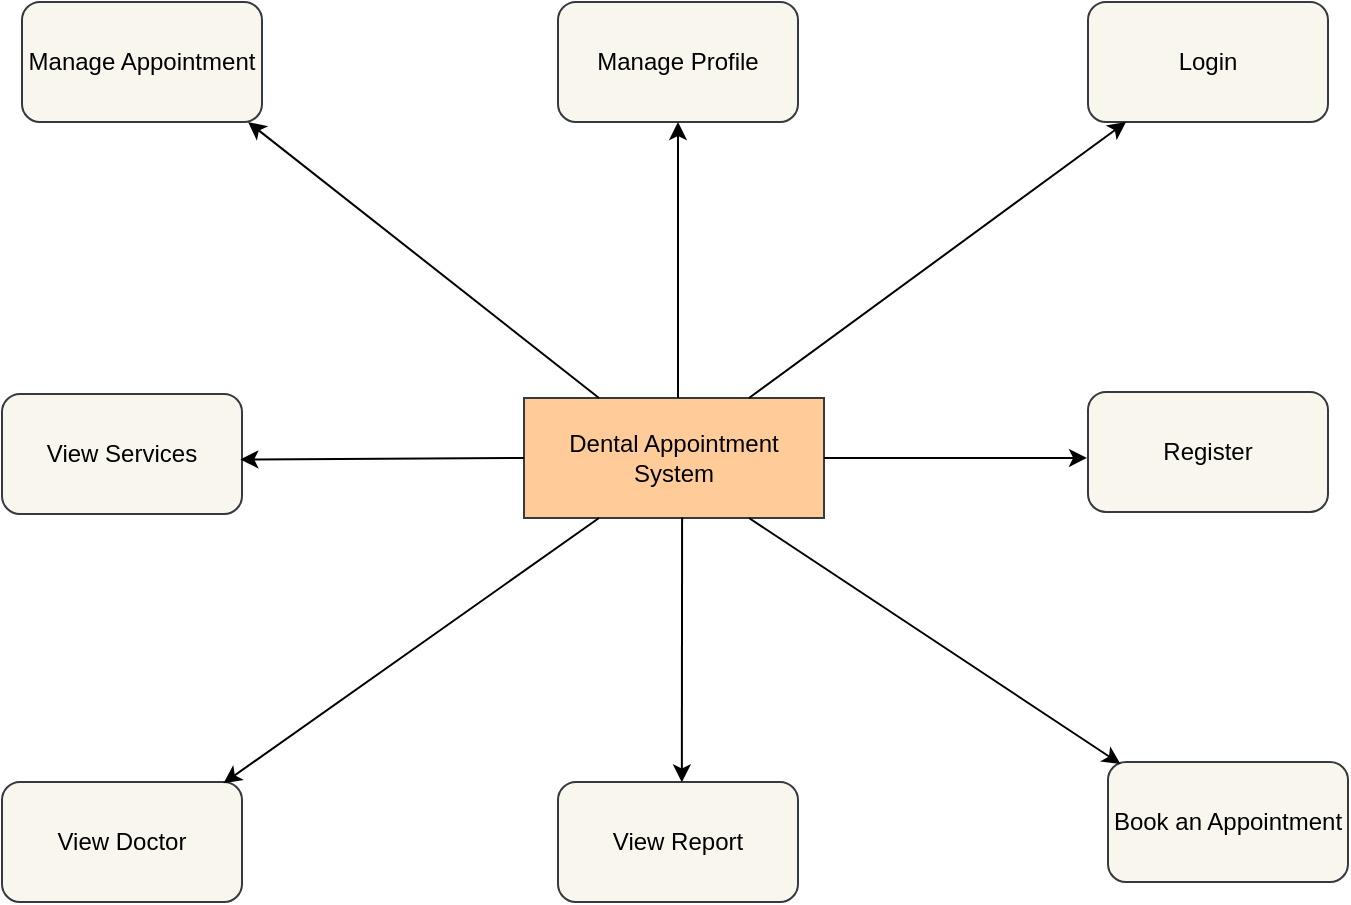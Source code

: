 <mxfile version="14.1.8" type="device"><diagram id="qaXVhzWkNsb5ORQevzyu" name="Page-1"><mxGraphModel dx="1185" dy="685" grid="1" gridSize="10" guides="1" tooltips="1" connect="1" arrows="1" fold="1" page="0" pageScale="1" pageWidth="850" pageHeight="1100" math="0" shadow="0"><root><mxCell id="0"/><mxCell id="1" parent="0"/><mxCell id="lVRuRVioAjlYuYQARVC0-1" value="Dental Appointment System" style="rounded=0;whiteSpace=wrap;html=1;fillColor=#ffcc99;strokeColor=#36393d;" vertex="1" parent="1"><mxGeometry x="268" y="368" width="150" height="60" as="geometry"/></mxCell><mxCell id="lVRuRVioAjlYuYQARVC0-2" value="Login" style="rounded=1;whiteSpace=wrap;html=1;fillColor=#f9f7ed;strokeColor=#36393d;" vertex="1" parent="1"><mxGeometry x="550" y="170" width="120" height="60" as="geometry"/></mxCell><mxCell id="lVRuRVioAjlYuYQARVC0-3" value="Register" style="rounded=1;whiteSpace=wrap;html=1;fillColor=#f9f7ed;strokeColor=#36393d;" vertex="1" parent="1"><mxGeometry x="550" y="365" width="120" height="60" as="geometry"/></mxCell><mxCell id="lVRuRVioAjlYuYQARVC0-4" value="Book an Appointment" style="rounded=1;whiteSpace=wrap;html=1;fillColor=#f9f7ed;strokeColor=#36393d;" vertex="1" parent="1"><mxGeometry x="560" y="550" width="120" height="60" as="geometry"/></mxCell><mxCell id="lVRuRVioAjlYuYQARVC0-5" value="View Report" style="rounded=1;whiteSpace=wrap;html=1;fillColor=#f9f7ed;strokeColor=#36393d;" vertex="1" parent="1"><mxGeometry x="285" y="560" width="120" height="60" as="geometry"/></mxCell><mxCell id="lVRuRVioAjlYuYQARVC0-6" value="View Doctor" style="rounded=1;whiteSpace=wrap;html=1;fillColor=#f9f7ed;strokeColor=#36393d;" vertex="1" parent="1"><mxGeometry x="7" y="560" width="120" height="60" as="geometry"/></mxCell><mxCell id="lVRuRVioAjlYuYQARVC0-7" value="View Services" style="rounded=1;whiteSpace=wrap;html=1;fillColor=#f9f7ed;strokeColor=#36393d;" vertex="1" parent="1"><mxGeometry x="7" y="366" width="120" height="60" as="geometry"/></mxCell><mxCell id="lVRuRVioAjlYuYQARVC0-8" value="Manage Appointment" style="rounded=1;whiteSpace=wrap;html=1;fillColor=#f9f7ed;strokeColor=#36393d;" vertex="1" parent="1"><mxGeometry x="17" y="170" width="120" height="60" as="geometry"/></mxCell><mxCell id="lVRuRVioAjlYuYQARVC0-9" value="Manage Profile" style="rounded=1;whiteSpace=wrap;html=1;fillColor=#f9f7ed;strokeColor=#36393d;" vertex="1" parent="1"><mxGeometry x="285" y="170" width="120" height="60" as="geometry"/></mxCell><mxCell id="lVRuRVioAjlYuYQARVC0-10" value="" style="endArrow=classic;html=1;entryX=0.5;entryY=1;entryDx=0;entryDy=0;" edge="1" parent="1" target="lVRuRVioAjlYuYQARVC0-9"><mxGeometry width="50" height="50" relative="1" as="geometry"><mxPoint x="345" y="368" as="sourcePoint"/><mxPoint x="400" y="310" as="targetPoint"/></mxGeometry></mxCell><mxCell id="lVRuRVioAjlYuYQARVC0-11" value="" style="endArrow=classic;html=1;exitX=0.75;exitY=0;exitDx=0;exitDy=0;" edge="1" parent="1" source="lVRuRVioAjlYuYQARVC0-1" target="lVRuRVioAjlYuYQARVC0-2"><mxGeometry width="50" height="50" relative="1" as="geometry"><mxPoint x="380" y="350" as="sourcePoint"/><mxPoint x="430" y="300" as="targetPoint"/></mxGeometry></mxCell><mxCell id="lVRuRVioAjlYuYQARVC0-12" value="" style="endArrow=classic;html=1;exitX=0.25;exitY=0;exitDx=0;exitDy=0;entryX=0.942;entryY=1;entryDx=0;entryDy=0;entryPerimeter=0;" edge="1" parent="1" source="lVRuRVioAjlYuYQARVC0-1" target="lVRuRVioAjlYuYQARVC0-8"><mxGeometry width="50" height="50" relative="1" as="geometry"><mxPoint x="230" y="330" as="sourcePoint"/><mxPoint x="280" y="280" as="targetPoint"/></mxGeometry></mxCell><mxCell id="lVRuRVioAjlYuYQARVC0-13" value="" style="endArrow=classic;html=1;exitX=1;exitY=0.5;exitDx=0;exitDy=0;entryX=-0.004;entryY=0.549;entryDx=0;entryDy=0;entryPerimeter=0;" edge="1" parent="1" source="lVRuRVioAjlYuYQARVC0-1" target="lVRuRVioAjlYuYQARVC0-3"><mxGeometry width="50" height="50" relative="1" as="geometry"><mxPoint x="460" y="410" as="sourcePoint"/><mxPoint x="550" y="395" as="targetPoint"/></mxGeometry></mxCell><mxCell id="lVRuRVioAjlYuYQARVC0-14" value="" style="endArrow=classic;html=1;entryX=0.993;entryY=0.546;entryDx=0;entryDy=0;exitX=0;exitY=0.5;exitDx=0;exitDy=0;entryPerimeter=0;" edge="1" parent="1" source="lVRuRVioAjlYuYQARVC0-1" target="lVRuRVioAjlYuYQARVC0-7"><mxGeometry width="50" height="50" relative="1" as="geometry"><mxPoint x="200" y="430" as="sourcePoint"/><mxPoint x="250" y="380" as="targetPoint"/></mxGeometry></mxCell><mxCell id="lVRuRVioAjlYuYQARVC0-15" value="" style="endArrow=classic;html=1;exitX=0.527;exitY=0.995;exitDx=0;exitDy=0;exitPerimeter=0;entryX=0.516;entryY=0.003;entryDx=0;entryDy=0;entryPerimeter=0;" edge="1" parent="1" source="lVRuRVioAjlYuYQARVC0-1" target="lVRuRVioAjlYuYQARVC0-5"><mxGeometry width="50" height="50" relative="1" as="geometry"><mxPoint x="330" y="530" as="sourcePoint"/><mxPoint x="380" y="480" as="targetPoint"/></mxGeometry></mxCell><mxCell id="lVRuRVioAjlYuYQARVC0-16" value="" style="endArrow=classic;html=1;exitX=0.75;exitY=1;exitDx=0;exitDy=0;entryX=0.052;entryY=0.017;entryDx=0;entryDy=0;entryPerimeter=0;" edge="1" parent="1" source="lVRuRVioAjlYuYQARVC0-1" target="lVRuRVioAjlYuYQARVC0-4"><mxGeometry width="50" height="50" relative="1" as="geometry"><mxPoint x="350" y="430" as="sourcePoint"/><mxPoint x="420" y="470" as="targetPoint"/></mxGeometry></mxCell><mxCell id="lVRuRVioAjlYuYQARVC0-17" value="" style="endArrow=classic;html=1;entryX=0.923;entryY=0.01;entryDx=0;entryDy=0;entryPerimeter=0;exitX=0.25;exitY=1;exitDx=0;exitDy=0;" edge="1" parent="1" source="lVRuRVioAjlYuYQARVC0-1" target="lVRuRVioAjlYuYQARVC0-6"><mxGeometry width="50" height="50" relative="1" as="geometry"><mxPoint x="340" y="430" as="sourcePoint"/><mxPoint x="190" y="480" as="targetPoint"/></mxGeometry></mxCell></root></mxGraphModel></diagram></mxfile>